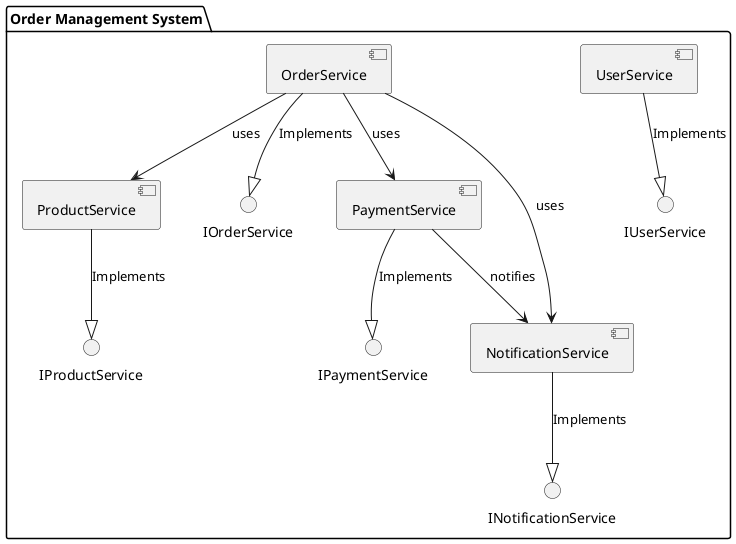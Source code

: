 @startuml

package "Order Management System" {

    [UserService] -down-|> IUserService : Implements
    [ProductService] -down-|> IProductService : Implements
    [OrderService] -down-|> IOrderService : Implements
    [PaymentService] -down-|> IPaymentService : Implements
    [NotificationService] -down-|> INotificationService : Implements

    [OrderService] --> [ProductService] : uses
    [OrderService] --> [PaymentService] : uses
    [OrderService] --> [NotificationService] : uses
    [PaymentService] --> [NotificationService] : notifies


}

@enduml
